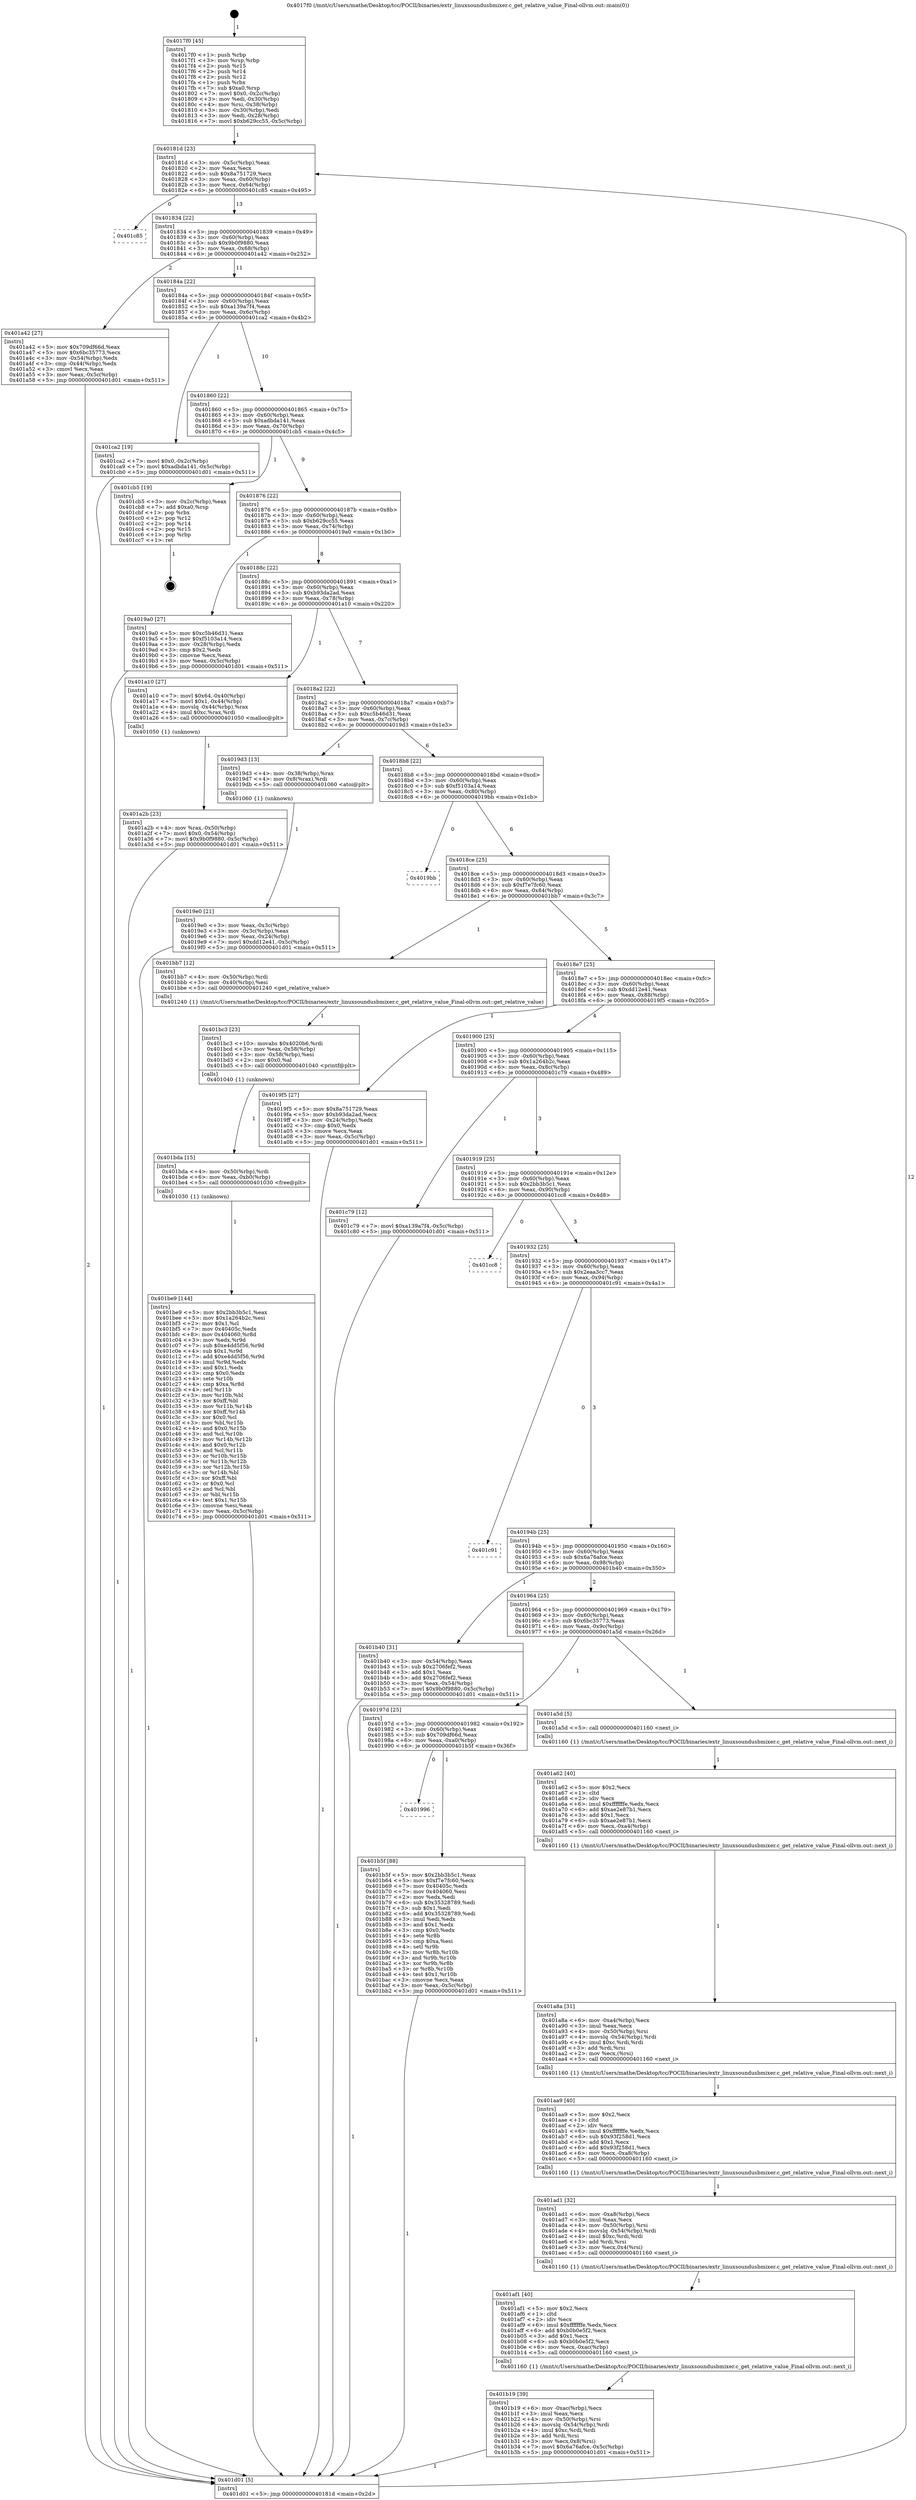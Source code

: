 digraph "0x4017f0" {
  label = "0x4017f0 (/mnt/c/Users/mathe/Desktop/tcc/POCII/binaries/extr_linuxsoundusbmixer.c_get_relative_value_Final-ollvm.out::main(0))"
  labelloc = "t"
  node[shape=record]

  Entry [label="",width=0.3,height=0.3,shape=circle,fillcolor=black,style=filled]
  "0x40181d" [label="{
     0x40181d [23]\l
     | [instrs]\l
     &nbsp;&nbsp;0x40181d \<+3\>: mov -0x5c(%rbp),%eax\l
     &nbsp;&nbsp;0x401820 \<+2\>: mov %eax,%ecx\l
     &nbsp;&nbsp;0x401822 \<+6\>: sub $0x8a751729,%ecx\l
     &nbsp;&nbsp;0x401828 \<+3\>: mov %eax,-0x60(%rbp)\l
     &nbsp;&nbsp;0x40182b \<+3\>: mov %ecx,-0x64(%rbp)\l
     &nbsp;&nbsp;0x40182e \<+6\>: je 0000000000401c85 \<main+0x495\>\l
  }"]
  "0x401c85" [label="{
     0x401c85\l
  }", style=dashed]
  "0x401834" [label="{
     0x401834 [22]\l
     | [instrs]\l
     &nbsp;&nbsp;0x401834 \<+5\>: jmp 0000000000401839 \<main+0x49\>\l
     &nbsp;&nbsp;0x401839 \<+3\>: mov -0x60(%rbp),%eax\l
     &nbsp;&nbsp;0x40183c \<+5\>: sub $0x9b0f9880,%eax\l
     &nbsp;&nbsp;0x401841 \<+3\>: mov %eax,-0x68(%rbp)\l
     &nbsp;&nbsp;0x401844 \<+6\>: je 0000000000401a42 \<main+0x252\>\l
  }"]
  Exit [label="",width=0.3,height=0.3,shape=circle,fillcolor=black,style=filled,peripheries=2]
  "0x401a42" [label="{
     0x401a42 [27]\l
     | [instrs]\l
     &nbsp;&nbsp;0x401a42 \<+5\>: mov $0x709df66d,%eax\l
     &nbsp;&nbsp;0x401a47 \<+5\>: mov $0x6bc35773,%ecx\l
     &nbsp;&nbsp;0x401a4c \<+3\>: mov -0x54(%rbp),%edx\l
     &nbsp;&nbsp;0x401a4f \<+3\>: cmp -0x44(%rbp),%edx\l
     &nbsp;&nbsp;0x401a52 \<+3\>: cmovl %ecx,%eax\l
     &nbsp;&nbsp;0x401a55 \<+3\>: mov %eax,-0x5c(%rbp)\l
     &nbsp;&nbsp;0x401a58 \<+5\>: jmp 0000000000401d01 \<main+0x511\>\l
  }"]
  "0x40184a" [label="{
     0x40184a [22]\l
     | [instrs]\l
     &nbsp;&nbsp;0x40184a \<+5\>: jmp 000000000040184f \<main+0x5f\>\l
     &nbsp;&nbsp;0x40184f \<+3\>: mov -0x60(%rbp),%eax\l
     &nbsp;&nbsp;0x401852 \<+5\>: sub $0xa139a7f4,%eax\l
     &nbsp;&nbsp;0x401857 \<+3\>: mov %eax,-0x6c(%rbp)\l
     &nbsp;&nbsp;0x40185a \<+6\>: je 0000000000401ca2 \<main+0x4b2\>\l
  }"]
  "0x401be9" [label="{
     0x401be9 [144]\l
     | [instrs]\l
     &nbsp;&nbsp;0x401be9 \<+5\>: mov $0x2bb3b5c1,%eax\l
     &nbsp;&nbsp;0x401bee \<+5\>: mov $0x1a264b2c,%esi\l
     &nbsp;&nbsp;0x401bf3 \<+2\>: mov $0x1,%cl\l
     &nbsp;&nbsp;0x401bf5 \<+7\>: mov 0x40405c,%edx\l
     &nbsp;&nbsp;0x401bfc \<+8\>: mov 0x404060,%r8d\l
     &nbsp;&nbsp;0x401c04 \<+3\>: mov %edx,%r9d\l
     &nbsp;&nbsp;0x401c07 \<+7\>: sub $0xe4dd5f56,%r9d\l
     &nbsp;&nbsp;0x401c0e \<+4\>: sub $0x1,%r9d\l
     &nbsp;&nbsp;0x401c12 \<+7\>: add $0xe4dd5f56,%r9d\l
     &nbsp;&nbsp;0x401c19 \<+4\>: imul %r9d,%edx\l
     &nbsp;&nbsp;0x401c1d \<+3\>: and $0x1,%edx\l
     &nbsp;&nbsp;0x401c20 \<+3\>: cmp $0x0,%edx\l
     &nbsp;&nbsp;0x401c23 \<+4\>: sete %r10b\l
     &nbsp;&nbsp;0x401c27 \<+4\>: cmp $0xa,%r8d\l
     &nbsp;&nbsp;0x401c2b \<+4\>: setl %r11b\l
     &nbsp;&nbsp;0x401c2f \<+3\>: mov %r10b,%bl\l
     &nbsp;&nbsp;0x401c32 \<+3\>: xor $0xff,%bl\l
     &nbsp;&nbsp;0x401c35 \<+3\>: mov %r11b,%r14b\l
     &nbsp;&nbsp;0x401c38 \<+4\>: xor $0xff,%r14b\l
     &nbsp;&nbsp;0x401c3c \<+3\>: xor $0x0,%cl\l
     &nbsp;&nbsp;0x401c3f \<+3\>: mov %bl,%r15b\l
     &nbsp;&nbsp;0x401c42 \<+4\>: and $0x0,%r15b\l
     &nbsp;&nbsp;0x401c46 \<+3\>: and %cl,%r10b\l
     &nbsp;&nbsp;0x401c49 \<+3\>: mov %r14b,%r12b\l
     &nbsp;&nbsp;0x401c4c \<+4\>: and $0x0,%r12b\l
     &nbsp;&nbsp;0x401c50 \<+3\>: and %cl,%r11b\l
     &nbsp;&nbsp;0x401c53 \<+3\>: or %r10b,%r15b\l
     &nbsp;&nbsp;0x401c56 \<+3\>: or %r11b,%r12b\l
     &nbsp;&nbsp;0x401c59 \<+3\>: xor %r12b,%r15b\l
     &nbsp;&nbsp;0x401c5c \<+3\>: or %r14b,%bl\l
     &nbsp;&nbsp;0x401c5f \<+3\>: xor $0xff,%bl\l
     &nbsp;&nbsp;0x401c62 \<+3\>: or $0x0,%cl\l
     &nbsp;&nbsp;0x401c65 \<+2\>: and %cl,%bl\l
     &nbsp;&nbsp;0x401c67 \<+3\>: or %bl,%r15b\l
     &nbsp;&nbsp;0x401c6a \<+4\>: test $0x1,%r15b\l
     &nbsp;&nbsp;0x401c6e \<+3\>: cmovne %esi,%eax\l
     &nbsp;&nbsp;0x401c71 \<+3\>: mov %eax,-0x5c(%rbp)\l
     &nbsp;&nbsp;0x401c74 \<+5\>: jmp 0000000000401d01 \<main+0x511\>\l
  }"]
  "0x401ca2" [label="{
     0x401ca2 [19]\l
     | [instrs]\l
     &nbsp;&nbsp;0x401ca2 \<+7\>: movl $0x0,-0x2c(%rbp)\l
     &nbsp;&nbsp;0x401ca9 \<+7\>: movl $0xadbda141,-0x5c(%rbp)\l
     &nbsp;&nbsp;0x401cb0 \<+5\>: jmp 0000000000401d01 \<main+0x511\>\l
  }"]
  "0x401860" [label="{
     0x401860 [22]\l
     | [instrs]\l
     &nbsp;&nbsp;0x401860 \<+5\>: jmp 0000000000401865 \<main+0x75\>\l
     &nbsp;&nbsp;0x401865 \<+3\>: mov -0x60(%rbp),%eax\l
     &nbsp;&nbsp;0x401868 \<+5\>: sub $0xadbda141,%eax\l
     &nbsp;&nbsp;0x40186d \<+3\>: mov %eax,-0x70(%rbp)\l
     &nbsp;&nbsp;0x401870 \<+6\>: je 0000000000401cb5 \<main+0x4c5\>\l
  }"]
  "0x401bda" [label="{
     0x401bda [15]\l
     | [instrs]\l
     &nbsp;&nbsp;0x401bda \<+4\>: mov -0x50(%rbp),%rdi\l
     &nbsp;&nbsp;0x401bde \<+6\>: mov %eax,-0xb0(%rbp)\l
     &nbsp;&nbsp;0x401be4 \<+5\>: call 0000000000401030 \<free@plt\>\l
     | [calls]\l
     &nbsp;&nbsp;0x401030 \{1\} (unknown)\l
  }"]
  "0x401cb5" [label="{
     0x401cb5 [19]\l
     | [instrs]\l
     &nbsp;&nbsp;0x401cb5 \<+3\>: mov -0x2c(%rbp),%eax\l
     &nbsp;&nbsp;0x401cb8 \<+7\>: add $0xa0,%rsp\l
     &nbsp;&nbsp;0x401cbf \<+1\>: pop %rbx\l
     &nbsp;&nbsp;0x401cc0 \<+2\>: pop %r12\l
     &nbsp;&nbsp;0x401cc2 \<+2\>: pop %r14\l
     &nbsp;&nbsp;0x401cc4 \<+2\>: pop %r15\l
     &nbsp;&nbsp;0x401cc6 \<+1\>: pop %rbp\l
     &nbsp;&nbsp;0x401cc7 \<+1\>: ret\l
  }"]
  "0x401876" [label="{
     0x401876 [22]\l
     | [instrs]\l
     &nbsp;&nbsp;0x401876 \<+5\>: jmp 000000000040187b \<main+0x8b\>\l
     &nbsp;&nbsp;0x40187b \<+3\>: mov -0x60(%rbp),%eax\l
     &nbsp;&nbsp;0x40187e \<+5\>: sub $0xb629cc55,%eax\l
     &nbsp;&nbsp;0x401883 \<+3\>: mov %eax,-0x74(%rbp)\l
     &nbsp;&nbsp;0x401886 \<+6\>: je 00000000004019a0 \<main+0x1b0\>\l
  }"]
  "0x401bc3" [label="{
     0x401bc3 [23]\l
     | [instrs]\l
     &nbsp;&nbsp;0x401bc3 \<+10\>: movabs $0x4020b6,%rdi\l
     &nbsp;&nbsp;0x401bcd \<+3\>: mov %eax,-0x58(%rbp)\l
     &nbsp;&nbsp;0x401bd0 \<+3\>: mov -0x58(%rbp),%esi\l
     &nbsp;&nbsp;0x401bd3 \<+2\>: mov $0x0,%al\l
     &nbsp;&nbsp;0x401bd5 \<+5\>: call 0000000000401040 \<printf@plt\>\l
     | [calls]\l
     &nbsp;&nbsp;0x401040 \{1\} (unknown)\l
  }"]
  "0x4019a0" [label="{
     0x4019a0 [27]\l
     | [instrs]\l
     &nbsp;&nbsp;0x4019a0 \<+5\>: mov $0xc5b46d31,%eax\l
     &nbsp;&nbsp;0x4019a5 \<+5\>: mov $0xf5103a14,%ecx\l
     &nbsp;&nbsp;0x4019aa \<+3\>: mov -0x28(%rbp),%edx\l
     &nbsp;&nbsp;0x4019ad \<+3\>: cmp $0x2,%edx\l
     &nbsp;&nbsp;0x4019b0 \<+3\>: cmovne %ecx,%eax\l
     &nbsp;&nbsp;0x4019b3 \<+3\>: mov %eax,-0x5c(%rbp)\l
     &nbsp;&nbsp;0x4019b6 \<+5\>: jmp 0000000000401d01 \<main+0x511\>\l
  }"]
  "0x40188c" [label="{
     0x40188c [22]\l
     | [instrs]\l
     &nbsp;&nbsp;0x40188c \<+5\>: jmp 0000000000401891 \<main+0xa1\>\l
     &nbsp;&nbsp;0x401891 \<+3\>: mov -0x60(%rbp),%eax\l
     &nbsp;&nbsp;0x401894 \<+5\>: sub $0xb93da2ad,%eax\l
     &nbsp;&nbsp;0x401899 \<+3\>: mov %eax,-0x78(%rbp)\l
     &nbsp;&nbsp;0x40189c \<+6\>: je 0000000000401a10 \<main+0x220\>\l
  }"]
  "0x401d01" [label="{
     0x401d01 [5]\l
     | [instrs]\l
     &nbsp;&nbsp;0x401d01 \<+5\>: jmp 000000000040181d \<main+0x2d\>\l
  }"]
  "0x4017f0" [label="{
     0x4017f0 [45]\l
     | [instrs]\l
     &nbsp;&nbsp;0x4017f0 \<+1\>: push %rbp\l
     &nbsp;&nbsp;0x4017f1 \<+3\>: mov %rsp,%rbp\l
     &nbsp;&nbsp;0x4017f4 \<+2\>: push %r15\l
     &nbsp;&nbsp;0x4017f6 \<+2\>: push %r14\l
     &nbsp;&nbsp;0x4017f8 \<+2\>: push %r12\l
     &nbsp;&nbsp;0x4017fa \<+1\>: push %rbx\l
     &nbsp;&nbsp;0x4017fb \<+7\>: sub $0xa0,%rsp\l
     &nbsp;&nbsp;0x401802 \<+7\>: movl $0x0,-0x2c(%rbp)\l
     &nbsp;&nbsp;0x401809 \<+3\>: mov %edi,-0x30(%rbp)\l
     &nbsp;&nbsp;0x40180c \<+4\>: mov %rsi,-0x38(%rbp)\l
     &nbsp;&nbsp;0x401810 \<+3\>: mov -0x30(%rbp),%edi\l
     &nbsp;&nbsp;0x401813 \<+3\>: mov %edi,-0x28(%rbp)\l
     &nbsp;&nbsp;0x401816 \<+7\>: movl $0xb629cc55,-0x5c(%rbp)\l
  }"]
  "0x401996" [label="{
     0x401996\l
  }", style=dashed]
  "0x401a10" [label="{
     0x401a10 [27]\l
     | [instrs]\l
     &nbsp;&nbsp;0x401a10 \<+7\>: movl $0x64,-0x40(%rbp)\l
     &nbsp;&nbsp;0x401a17 \<+7\>: movl $0x1,-0x44(%rbp)\l
     &nbsp;&nbsp;0x401a1e \<+4\>: movslq -0x44(%rbp),%rax\l
     &nbsp;&nbsp;0x401a22 \<+4\>: imul $0xc,%rax,%rdi\l
     &nbsp;&nbsp;0x401a26 \<+5\>: call 0000000000401050 \<malloc@plt\>\l
     | [calls]\l
     &nbsp;&nbsp;0x401050 \{1\} (unknown)\l
  }"]
  "0x4018a2" [label="{
     0x4018a2 [22]\l
     | [instrs]\l
     &nbsp;&nbsp;0x4018a2 \<+5\>: jmp 00000000004018a7 \<main+0xb7\>\l
     &nbsp;&nbsp;0x4018a7 \<+3\>: mov -0x60(%rbp),%eax\l
     &nbsp;&nbsp;0x4018aa \<+5\>: sub $0xc5b46d31,%eax\l
     &nbsp;&nbsp;0x4018af \<+3\>: mov %eax,-0x7c(%rbp)\l
     &nbsp;&nbsp;0x4018b2 \<+6\>: je 00000000004019d3 \<main+0x1e3\>\l
  }"]
  "0x401b5f" [label="{
     0x401b5f [88]\l
     | [instrs]\l
     &nbsp;&nbsp;0x401b5f \<+5\>: mov $0x2bb3b5c1,%eax\l
     &nbsp;&nbsp;0x401b64 \<+5\>: mov $0xf7e7fc60,%ecx\l
     &nbsp;&nbsp;0x401b69 \<+7\>: mov 0x40405c,%edx\l
     &nbsp;&nbsp;0x401b70 \<+7\>: mov 0x404060,%esi\l
     &nbsp;&nbsp;0x401b77 \<+2\>: mov %edx,%edi\l
     &nbsp;&nbsp;0x401b79 \<+6\>: sub $0x35328789,%edi\l
     &nbsp;&nbsp;0x401b7f \<+3\>: sub $0x1,%edi\l
     &nbsp;&nbsp;0x401b82 \<+6\>: add $0x35328789,%edi\l
     &nbsp;&nbsp;0x401b88 \<+3\>: imul %edi,%edx\l
     &nbsp;&nbsp;0x401b8b \<+3\>: and $0x1,%edx\l
     &nbsp;&nbsp;0x401b8e \<+3\>: cmp $0x0,%edx\l
     &nbsp;&nbsp;0x401b91 \<+4\>: sete %r8b\l
     &nbsp;&nbsp;0x401b95 \<+3\>: cmp $0xa,%esi\l
     &nbsp;&nbsp;0x401b98 \<+4\>: setl %r9b\l
     &nbsp;&nbsp;0x401b9c \<+3\>: mov %r8b,%r10b\l
     &nbsp;&nbsp;0x401b9f \<+3\>: and %r9b,%r10b\l
     &nbsp;&nbsp;0x401ba2 \<+3\>: xor %r9b,%r8b\l
     &nbsp;&nbsp;0x401ba5 \<+3\>: or %r8b,%r10b\l
     &nbsp;&nbsp;0x401ba8 \<+4\>: test $0x1,%r10b\l
     &nbsp;&nbsp;0x401bac \<+3\>: cmovne %ecx,%eax\l
     &nbsp;&nbsp;0x401baf \<+3\>: mov %eax,-0x5c(%rbp)\l
     &nbsp;&nbsp;0x401bb2 \<+5\>: jmp 0000000000401d01 \<main+0x511\>\l
  }"]
  "0x4019d3" [label="{
     0x4019d3 [13]\l
     | [instrs]\l
     &nbsp;&nbsp;0x4019d3 \<+4\>: mov -0x38(%rbp),%rax\l
     &nbsp;&nbsp;0x4019d7 \<+4\>: mov 0x8(%rax),%rdi\l
     &nbsp;&nbsp;0x4019db \<+5\>: call 0000000000401060 \<atoi@plt\>\l
     | [calls]\l
     &nbsp;&nbsp;0x401060 \{1\} (unknown)\l
  }"]
  "0x4018b8" [label="{
     0x4018b8 [22]\l
     | [instrs]\l
     &nbsp;&nbsp;0x4018b8 \<+5\>: jmp 00000000004018bd \<main+0xcd\>\l
     &nbsp;&nbsp;0x4018bd \<+3\>: mov -0x60(%rbp),%eax\l
     &nbsp;&nbsp;0x4018c0 \<+5\>: sub $0xf5103a14,%eax\l
     &nbsp;&nbsp;0x4018c5 \<+3\>: mov %eax,-0x80(%rbp)\l
     &nbsp;&nbsp;0x4018c8 \<+6\>: je 00000000004019bb \<main+0x1cb\>\l
  }"]
  "0x4019e0" [label="{
     0x4019e0 [21]\l
     | [instrs]\l
     &nbsp;&nbsp;0x4019e0 \<+3\>: mov %eax,-0x3c(%rbp)\l
     &nbsp;&nbsp;0x4019e3 \<+3\>: mov -0x3c(%rbp),%eax\l
     &nbsp;&nbsp;0x4019e6 \<+3\>: mov %eax,-0x24(%rbp)\l
     &nbsp;&nbsp;0x4019e9 \<+7\>: movl $0xdd12e41,-0x5c(%rbp)\l
     &nbsp;&nbsp;0x4019f0 \<+5\>: jmp 0000000000401d01 \<main+0x511\>\l
  }"]
  "0x401b19" [label="{
     0x401b19 [39]\l
     | [instrs]\l
     &nbsp;&nbsp;0x401b19 \<+6\>: mov -0xac(%rbp),%ecx\l
     &nbsp;&nbsp;0x401b1f \<+3\>: imul %eax,%ecx\l
     &nbsp;&nbsp;0x401b22 \<+4\>: mov -0x50(%rbp),%rsi\l
     &nbsp;&nbsp;0x401b26 \<+4\>: movslq -0x54(%rbp),%rdi\l
     &nbsp;&nbsp;0x401b2a \<+4\>: imul $0xc,%rdi,%rdi\l
     &nbsp;&nbsp;0x401b2e \<+3\>: add %rdi,%rsi\l
     &nbsp;&nbsp;0x401b31 \<+3\>: mov %ecx,0x8(%rsi)\l
     &nbsp;&nbsp;0x401b34 \<+7\>: movl $0x6a76afce,-0x5c(%rbp)\l
     &nbsp;&nbsp;0x401b3b \<+5\>: jmp 0000000000401d01 \<main+0x511\>\l
  }"]
  "0x4019bb" [label="{
     0x4019bb\l
  }", style=dashed]
  "0x4018ce" [label="{
     0x4018ce [25]\l
     | [instrs]\l
     &nbsp;&nbsp;0x4018ce \<+5\>: jmp 00000000004018d3 \<main+0xe3\>\l
     &nbsp;&nbsp;0x4018d3 \<+3\>: mov -0x60(%rbp),%eax\l
     &nbsp;&nbsp;0x4018d6 \<+5\>: sub $0xf7e7fc60,%eax\l
     &nbsp;&nbsp;0x4018db \<+6\>: mov %eax,-0x84(%rbp)\l
     &nbsp;&nbsp;0x4018e1 \<+6\>: je 0000000000401bb7 \<main+0x3c7\>\l
  }"]
  "0x401af1" [label="{
     0x401af1 [40]\l
     | [instrs]\l
     &nbsp;&nbsp;0x401af1 \<+5\>: mov $0x2,%ecx\l
     &nbsp;&nbsp;0x401af6 \<+1\>: cltd\l
     &nbsp;&nbsp;0x401af7 \<+2\>: idiv %ecx\l
     &nbsp;&nbsp;0x401af9 \<+6\>: imul $0xfffffffe,%edx,%ecx\l
     &nbsp;&nbsp;0x401aff \<+6\>: add $0xb0b0e5f2,%ecx\l
     &nbsp;&nbsp;0x401b05 \<+3\>: add $0x1,%ecx\l
     &nbsp;&nbsp;0x401b08 \<+6\>: sub $0xb0b0e5f2,%ecx\l
     &nbsp;&nbsp;0x401b0e \<+6\>: mov %ecx,-0xac(%rbp)\l
     &nbsp;&nbsp;0x401b14 \<+5\>: call 0000000000401160 \<next_i\>\l
     | [calls]\l
     &nbsp;&nbsp;0x401160 \{1\} (/mnt/c/Users/mathe/Desktop/tcc/POCII/binaries/extr_linuxsoundusbmixer.c_get_relative_value_Final-ollvm.out::next_i)\l
  }"]
  "0x401bb7" [label="{
     0x401bb7 [12]\l
     | [instrs]\l
     &nbsp;&nbsp;0x401bb7 \<+4\>: mov -0x50(%rbp),%rdi\l
     &nbsp;&nbsp;0x401bbb \<+3\>: mov -0x40(%rbp),%esi\l
     &nbsp;&nbsp;0x401bbe \<+5\>: call 0000000000401240 \<get_relative_value\>\l
     | [calls]\l
     &nbsp;&nbsp;0x401240 \{1\} (/mnt/c/Users/mathe/Desktop/tcc/POCII/binaries/extr_linuxsoundusbmixer.c_get_relative_value_Final-ollvm.out::get_relative_value)\l
  }"]
  "0x4018e7" [label="{
     0x4018e7 [25]\l
     | [instrs]\l
     &nbsp;&nbsp;0x4018e7 \<+5\>: jmp 00000000004018ec \<main+0xfc\>\l
     &nbsp;&nbsp;0x4018ec \<+3\>: mov -0x60(%rbp),%eax\l
     &nbsp;&nbsp;0x4018ef \<+5\>: sub $0xdd12e41,%eax\l
     &nbsp;&nbsp;0x4018f4 \<+6\>: mov %eax,-0x88(%rbp)\l
     &nbsp;&nbsp;0x4018fa \<+6\>: je 00000000004019f5 \<main+0x205\>\l
  }"]
  "0x401ad1" [label="{
     0x401ad1 [32]\l
     | [instrs]\l
     &nbsp;&nbsp;0x401ad1 \<+6\>: mov -0xa8(%rbp),%ecx\l
     &nbsp;&nbsp;0x401ad7 \<+3\>: imul %eax,%ecx\l
     &nbsp;&nbsp;0x401ada \<+4\>: mov -0x50(%rbp),%rsi\l
     &nbsp;&nbsp;0x401ade \<+4\>: movslq -0x54(%rbp),%rdi\l
     &nbsp;&nbsp;0x401ae2 \<+4\>: imul $0xc,%rdi,%rdi\l
     &nbsp;&nbsp;0x401ae6 \<+3\>: add %rdi,%rsi\l
     &nbsp;&nbsp;0x401ae9 \<+3\>: mov %ecx,0x4(%rsi)\l
     &nbsp;&nbsp;0x401aec \<+5\>: call 0000000000401160 \<next_i\>\l
     | [calls]\l
     &nbsp;&nbsp;0x401160 \{1\} (/mnt/c/Users/mathe/Desktop/tcc/POCII/binaries/extr_linuxsoundusbmixer.c_get_relative_value_Final-ollvm.out::next_i)\l
  }"]
  "0x4019f5" [label="{
     0x4019f5 [27]\l
     | [instrs]\l
     &nbsp;&nbsp;0x4019f5 \<+5\>: mov $0x8a751729,%eax\l
     &nbsp;&nbsp;0x4019fa \<+5\>: mov $0xb93da2ad,%ecx\l
     &nbsp;&nbsp;0x4019ff \<+3\>: mov -0x24(%rbp),%edx\l
     &nbsp;&nbsp;0x401a02 \<+3\>: cmp $0x0,%edx\l
     &nbsp;&nbsp;0x401a05 \<+3\>: cmove %ecx,%eax\l
     &nbsp;&nbsp;0x401a08 \<+3\>: mov %eax,-0x5c(%rbp)\l
     &nbsp;&nbsp;0x401a0b \<+5\>: jmp 0000000000401d01 \<main+0x511\>\l
  }"]
  "0x401900" [label="{
     0x401900 [25]\l
     | [instrs]\l
     &nbsp;&nbsp;0x401900 \<+5\>: jmp 0000000000401905 \<main+0x115\>\l
     &nbsp;&nbsp;0x401905 \<+3\>: mov -0x60(%rbp),%eax\l
     &nbsp;&nbsp;0x401908 \<+5\>: sub $0x1a264b2c,%eax\l
     &nbsp;&nbsp;0x40190d \<+6\>: mov %eax,-0x8c(%rbp)\l
     &nbsp;&nbsp;0x401913 \<+6\>: je 0000000000401c79 \<main+0x489\>\l
  }"]
  "0x401a2b" [label="{
     0x401a2b [23]\l
     | [instrs]\l
     &nbsp;&nbsp;0x401a2b \<+4\>: mov %rax,-0x50(%rbp)\l
     &nbsp;&nbsp;0x401a2f \<+7\>: movl $0x0,-0x54(%rbp)\l
     &nbsp;&nbsp;0x401a36 \<+7\>: movl $0x9b0f9880,-0x5c(%rbp)\l
     &nbsp;&nbsp;0x401a3d \<+5\>: jmp 0000000000401d01 \<main+0x511\>\l
  }"]
  "0x401aa9" [label="{
     0x401aa9 [40]\l
     | [instrs]\l
     &nbsp;&nbsp;0x401aa9 \<+5\>: mov $0x2,%ecx\l
     &nbsp;&nbsp;0x401aae \<+1\>: cltd\l
     &nbsp;&nbsp;0x401aaf \<+2\>: idiv %ecx\l
     &nbsp;&nbsp;0x401ab1 \<+6\>: imul $0xfffffffe,%edx,%ecx\l
     &nbsp;&nbsp;0x401ab7 \<+6\>: sub $0x93f258d1,%ecx\l
     &nbsp;&nbsp;0x401abd \<+3\>: add $0x1,%ecx\l
     &nbsp;&nbsp;0x401ac0 \<+6\>: add $0x93f258d1,%ecx\l
     &nbsp;&nbsp;0x401ac6 \<+6\>: mov %ecx,-0xa8(%rbp)\l
     &nbsp;&nbsp;0x401acc \<+5\>: call 0000000000401160 \<next_i\>\l
     | [calls]\l
     &nbsp;&nbsp;0x401160 \{1\} (/mnt/c/Users/mathe/Desktop/tcc/POCII/binaries/extr_linuxsoundusbmixer.c_get_relative_value_Final-ollvm.out::next_i)\l
  }"]
  "0x401c79" [label="{
     0x401c79 [12]\l
     | [instrs]\l
     &nbsp;&nbsp;0x401c79 \<+7\>: movl $0xa139a7f4,-0x5c(%rbp)\l
     &nbsp;&nbsp;0x401c80 \<+5\>: jmp 0000000000401d01 \<main+0x511\>\l
  }"]
  "0x401919" [label="{
     0x401919 [25]\l
     | [instrs]\l
     &nbsp;&nbsp;0x401919 \<+5\>: jmp 000000000040191e \<main+0x12e\>\l
     &nbsp;&nbsp;0x40191e \<+3\>: mov -0x60(%rbp),%eax\l
     &nbsp;&nbsp;0x401921 \<+5\>: sub $0x2bb3b5c1,%eax\l
     &nbsp;&nbsp;0x401926 \<+6\>: mov %eax,-0x90(%rbp)\l
     &nbsp;&nbsp;0x40192c \<+6\>: je 0000000000401cc8 \<main+0x4d8\>\l
  }"]
  "0x401a8a" [label="{
     0x401a8a [31]\l
     | [instrs]\l
     &nbsp;&nbsp;0x401a8a \<+6\>: mov -0xa4(%rbp),%ecx\l
     &nbsp;&nbsp;0x401a90 \<+3\>: imul %eax,%ecx\l
     &nbsp;&nbsp;0x401a93 \<+4\>: mov -0x50(%rbp),%rsi\l
     &nbsp;&nbsp;0x401a97 \<+4\>: movslq -0x54(%rbp),%rdi\l
     &nbsp;&nbsp;0x401a9b \<+4\>: imul $0xc,%rdi,%rdi\l
     &nbsp;&nbsp;0x401a9f \<+3\>: add %rdi,%rsi\l
     &nbsp;&nbsp;0x401aa2 \<+2\>: mov %ecx,(%rsi)\l
     &nbsp;&nbsp;0x401aa4 \<+5\>: call 0000000000401160 \<next_i\>\l
     | [calls]\l
     &nbsp;&nbsp;0x401160 \{1\} (/mnt/c/Users/mathe/Desktop/tcc/POCII/binaries/extr_linuxsoundusbmixer.c_get_relative_value_Final-ollvm.out::next_i)\l
  }"]
  "0x401cc8" [label="{
     0x401cc8\l
  }", style=dashed]
  "0x401932" [label="{
     0x401932 [25]\l
     | [instrs]\l
     &nbsp;&nbsp;0x401932 \<+5\>: jmp 0000000000401937 \<main+0x147\>\l
     &nbsp;&nbsp;0x401937 \<+3\>: mov -0x60(%rbp),%eax\l
     &nbsp;&nbsp;0x40193a \<+5\>: sub $0x2eaa3cc7,%eax\l
     &nbsp;&nbsp;0x40193f \<+6\>: mov %eax,-0x94(%rbp)\l
     &nbsp;&nbsp;0x401945 \<+6\>: je 0000000000401c91 \<main+0x4a1\>\l
  }"]
  "0x401a62" [label="{
     0x401a62 [40]\l
     | [instrs]\l
     &nbsp;&nbsp;0x401a62 \<+5\>: mov $0x2,%ecx\l
     &nbsp;&nbsp;0x401a67 \<+1\>: cltd\l
     &nbsp;&nbsp;0x401a68 \<+2\>: idiv %ecx\l
     &nbsp;&nbsp;0x401a6a \<+6\>: imul $0xfffffffe,%edx,%ecx\l
     &nbsp;&nbsp;0x401a70 \<+6\>: add $0xae2e87b1,%ecx\l
     &nbsp;&nbsp;0x401a76 \<+3\>: add $0x1,%ecx\l
     &nbsp;&nbsp;0x401a79 \<+6\>: sub $0xae2e87b1,%ecx\l
     &nbsp;&nbsp;0x401a7f \<+6\>: mov %ecx,-0xa4(%rbp)\l
     &nbsp;&nbsp;0x401a85 \<+5\>: call 0000000000401160 \<next_i\>\l
     | [calls]\l
     &nbsp;&nbsp;0x401160 \{1\} (/mnt/c/Users/mathe/Desktop/tcc/POCII/binaries/extr_linuxsoundusbmixer.c_get_relative_value_Final-ollvm.out::next_i)\l
  }"]
  "0x401c91" [label="{
     0x401c91\l
  }", style=dashed]
  "0x40194b" [label="{
     0x40194b [25]\l
     | [instrs]\l
     &nbsp;&nbsp;0x40194b \<+5\>: jmp 0000000000401950 \<main+0x160\>\l
     &nbsp;&nbsp;0x401950 \<+3\>: mov -0x60(%rbp),%eax\l
     &nbsp;&nbsp;0x401953 \<+5\>: sub $0x6a76afce,%eax\l
     &nbsp;&nbsp;0x401958 \<+6\>: mov %eax,-0x98(%rbp)\l
     &nbsp;&nbsp;0x40195e \<+6\>: je 0000000000401b40 \<main+0x350\>\l
  }"]
  "0x40197d" [label="{
     0x40197d [25]\l
     | [instrs]\l
     &nbsp;&nbsp;0x40197d \<+5\>: jmp 0000000000401982 \<main+0x192\>\l
     &nbsp;&nbsp;0x401982 \<+3\>: mov -0x60(%rbp),%eax\l
     &nbsp;&nbsp;0x401985 \<+5\>: sub $0x709df66d,%eax\l
     &nbsp;&nbsp;0x40198a \<+6\>: mov %eax,-0xa0(%rbp)\l
     &nbsp;&nbsp;0x401990 \<+6\>: je 0000000000401b5f \<main+0x36f\>\l
  }"]
  "0x401b40" [label="{
     0x401b40 [31]\l
     | [instrs]\l
     &nbsp;&nbsp;0x401b40 \<+3\>: mov -0x54(%rbp),%eax\l
     &nbsp;&nbsp;0x401b43 \<+5\>: sub $0x2706fef2,%eax\l
     &nbsp;&nbsp;0x401b48 \<+3\>: add $0x1,%eax\l
     &nbsp;&nbsp;0x401b4b \<+5\>: add $0x2706fef2,%eax\l
     &nbsp;&nbsp;0x401b50 \<+3\>: mov %eax,-0x54(%rbp)\l
     &nbsp;&nbsp;0x401b53 \<+7\>: movl $0x9b0f9880,-0x5c(%rbp)\l
     &nbsp;&nbsp;0x401b5a \<+5\>: jmp 0000000000401d01 \<main+0x511\>\l
  }"]
  "0x401964" [label="{
     0x401964 [25]\l
     | [instrs]\l
     &nbsp;&nbsp;0x401964 \<+5\>: jmp 0000000000401969 \<main+0x179\>\l
     &nbsp;&nbsp;0x401969 \<+3\>: mov -0x60(%rbp),%eax\l
     &nbsp;&nbsp;0x40196c \<+5\>: sub $0x6bc35773,%eax\l
     &nbsp;&nbsp;0x401971 \<+6\>: mov %eax,-0x9c(%rbp)\l
     &nbsp;&nbsp;0x401977 \<+6\>: je 0000000000401a5d \<main+0x26d\>\l
  }"]
  "0x401a5d" [label="{
     0x401a5d [5]\l
     | [instrs]\l
     &nbsp;&nbsp;0x401a5d \<+5\>: call 0000000000401160 \<next_i\>\l
     | [calls]\l
     &nbsp;&nbsp;0x401160 \{1\} (/mnt/c/Users/mathe/Desktop/tcc/POCII/binaries/extr_linuxsoundusbmixer.c_get_relative_value_Final-ollvm.out::next_i)\l
  }"]
  Entry -> "0x4017f0" [label=" 1"]
  "0x40181d" -> "0x401c85" [label=" 0"]
  "0x40181d" -> "0x401834" [label=" 13"]
  "0x401cb5" -> Exit [label=" 1"]
  "0x401834" -> "0x401a42" [label=" 2"]
  "0x401834" -> "0x40184a" [label=" 11"]
  "0x401ca2" -> "0x401d01" [label=" 1"]
  "0x40184a" -> "0x401ca2" [label=" 1"]
  "0x40184a" -> "0x401860" [label=" 10"]
  "0x401c79" -> "0x401d01" [label=" 1"]
  "0x401860" -> "0x401cb5" [label=" 1"]
  "0x401860" -> "0x401876" [label=" 9"]
  "0x401be9" -> "0x401d01" [label=" 1"]
  "0x401876" -> "0x4019a0" [label=" 1"]
  "0x401876" -> "0x40188c" [label=" 8"]
  "0x4019a0" -> "0x401d01" [label=" 1"]
  "0x4017f0" -> "0x40181d" [label=" 1"]
  "0x401d01" -> "0x40181d" [label=" 12"]
  "0x401bda" -> "0x401be9" [label=" 1"]
  "0x40188c" -> "0x401a10" [label=" 1"]
  "0x40188c" -> "0x4018a2" [label=" 7"]
  "0x401bc3" -> "0x401bda" [label=" 1"]
  "0x4018a2" -> "0x4019d3" [label=" 1"]
  "0x4018a2" -> "0x4018b8" [label=" 6"]
  "0x4019d3" -> "0x4019e0" [label=" 1"]
  "0x4019e0" -> "0x401d01" [label=" 1"]
  "0x401bb7" -> "0x401bc3" [label=" 1"]
  "0x4018b8" -> "0x4019bb" [label=" 0"]
  "0x4018b8" -> "0x4018ce" [label=" 6"]
  "0x40197d" -> "0x401996" [label=" 0"]
  "0x4018ce" -> "0x401bb7" [label=" 1"]
  "0x4018ce" -> "0x4018e7" [label=" 5"]
  "0x40197d" -> "0x401b5f" [label=" 1"]
  "0x4018e7" -> "0x4019f5" [label=" 1"]
  "0x4018e7" -> "0x401900" [label=" 4"]
  "0x4019f5" -> "0x401d01" [label=" 1"]
  "0x401a10" -> "0x401a2b" [label=" 1"]
  "0x401a2b" -> "0x401d01" [label=" 1"]
  "0x401a42" -> "0x401d01" [label=" 2"]
  "0x401b5f" -> "0x401d01" [label=" 1"]
  "0x401900" -> "0x401c79" [label=" 1"]
  "0x401900" -> "0x401919" [label=" 3"]
  "0x401b40" -> "0x401d01" [label=" 1"]
  "0x401919" -> "0x401cc8" [label=" 0"]
  "0x401919" -> "0x401932" [label=" 3"]
  "0x401b19" -> "0x401d01" [label=" 1"]
  "0x401932" -> "0x401c91" [label=" 0"]
  "0x401932" -> "0x40194b" [label=" 3"]
  "0x401af1" -> "0x401b19" [label=" 1"]
  "0x40194b" -> "0x401b40" [label=" 1"]
  "0x40194b" -> "0x401964" [label=" 2"]
  "0x401ad1" -> "0x401af1" [label=" 1"]
  "0x401964" -> "0x401a5d" [label=" 1"]
  "0x401964" -> "0x40197d" [label=" 1"]
  "0x401a5d" -> "0x401a62" [label=" 1"]
  "0x401a62" -> "0x401a8a" [label=" 1"]
  "0x401a8a" -> "0x401aa9" [label=" 1"]
  "0x401aa9" -> "0x401ad1" [label=" 1"]
}
